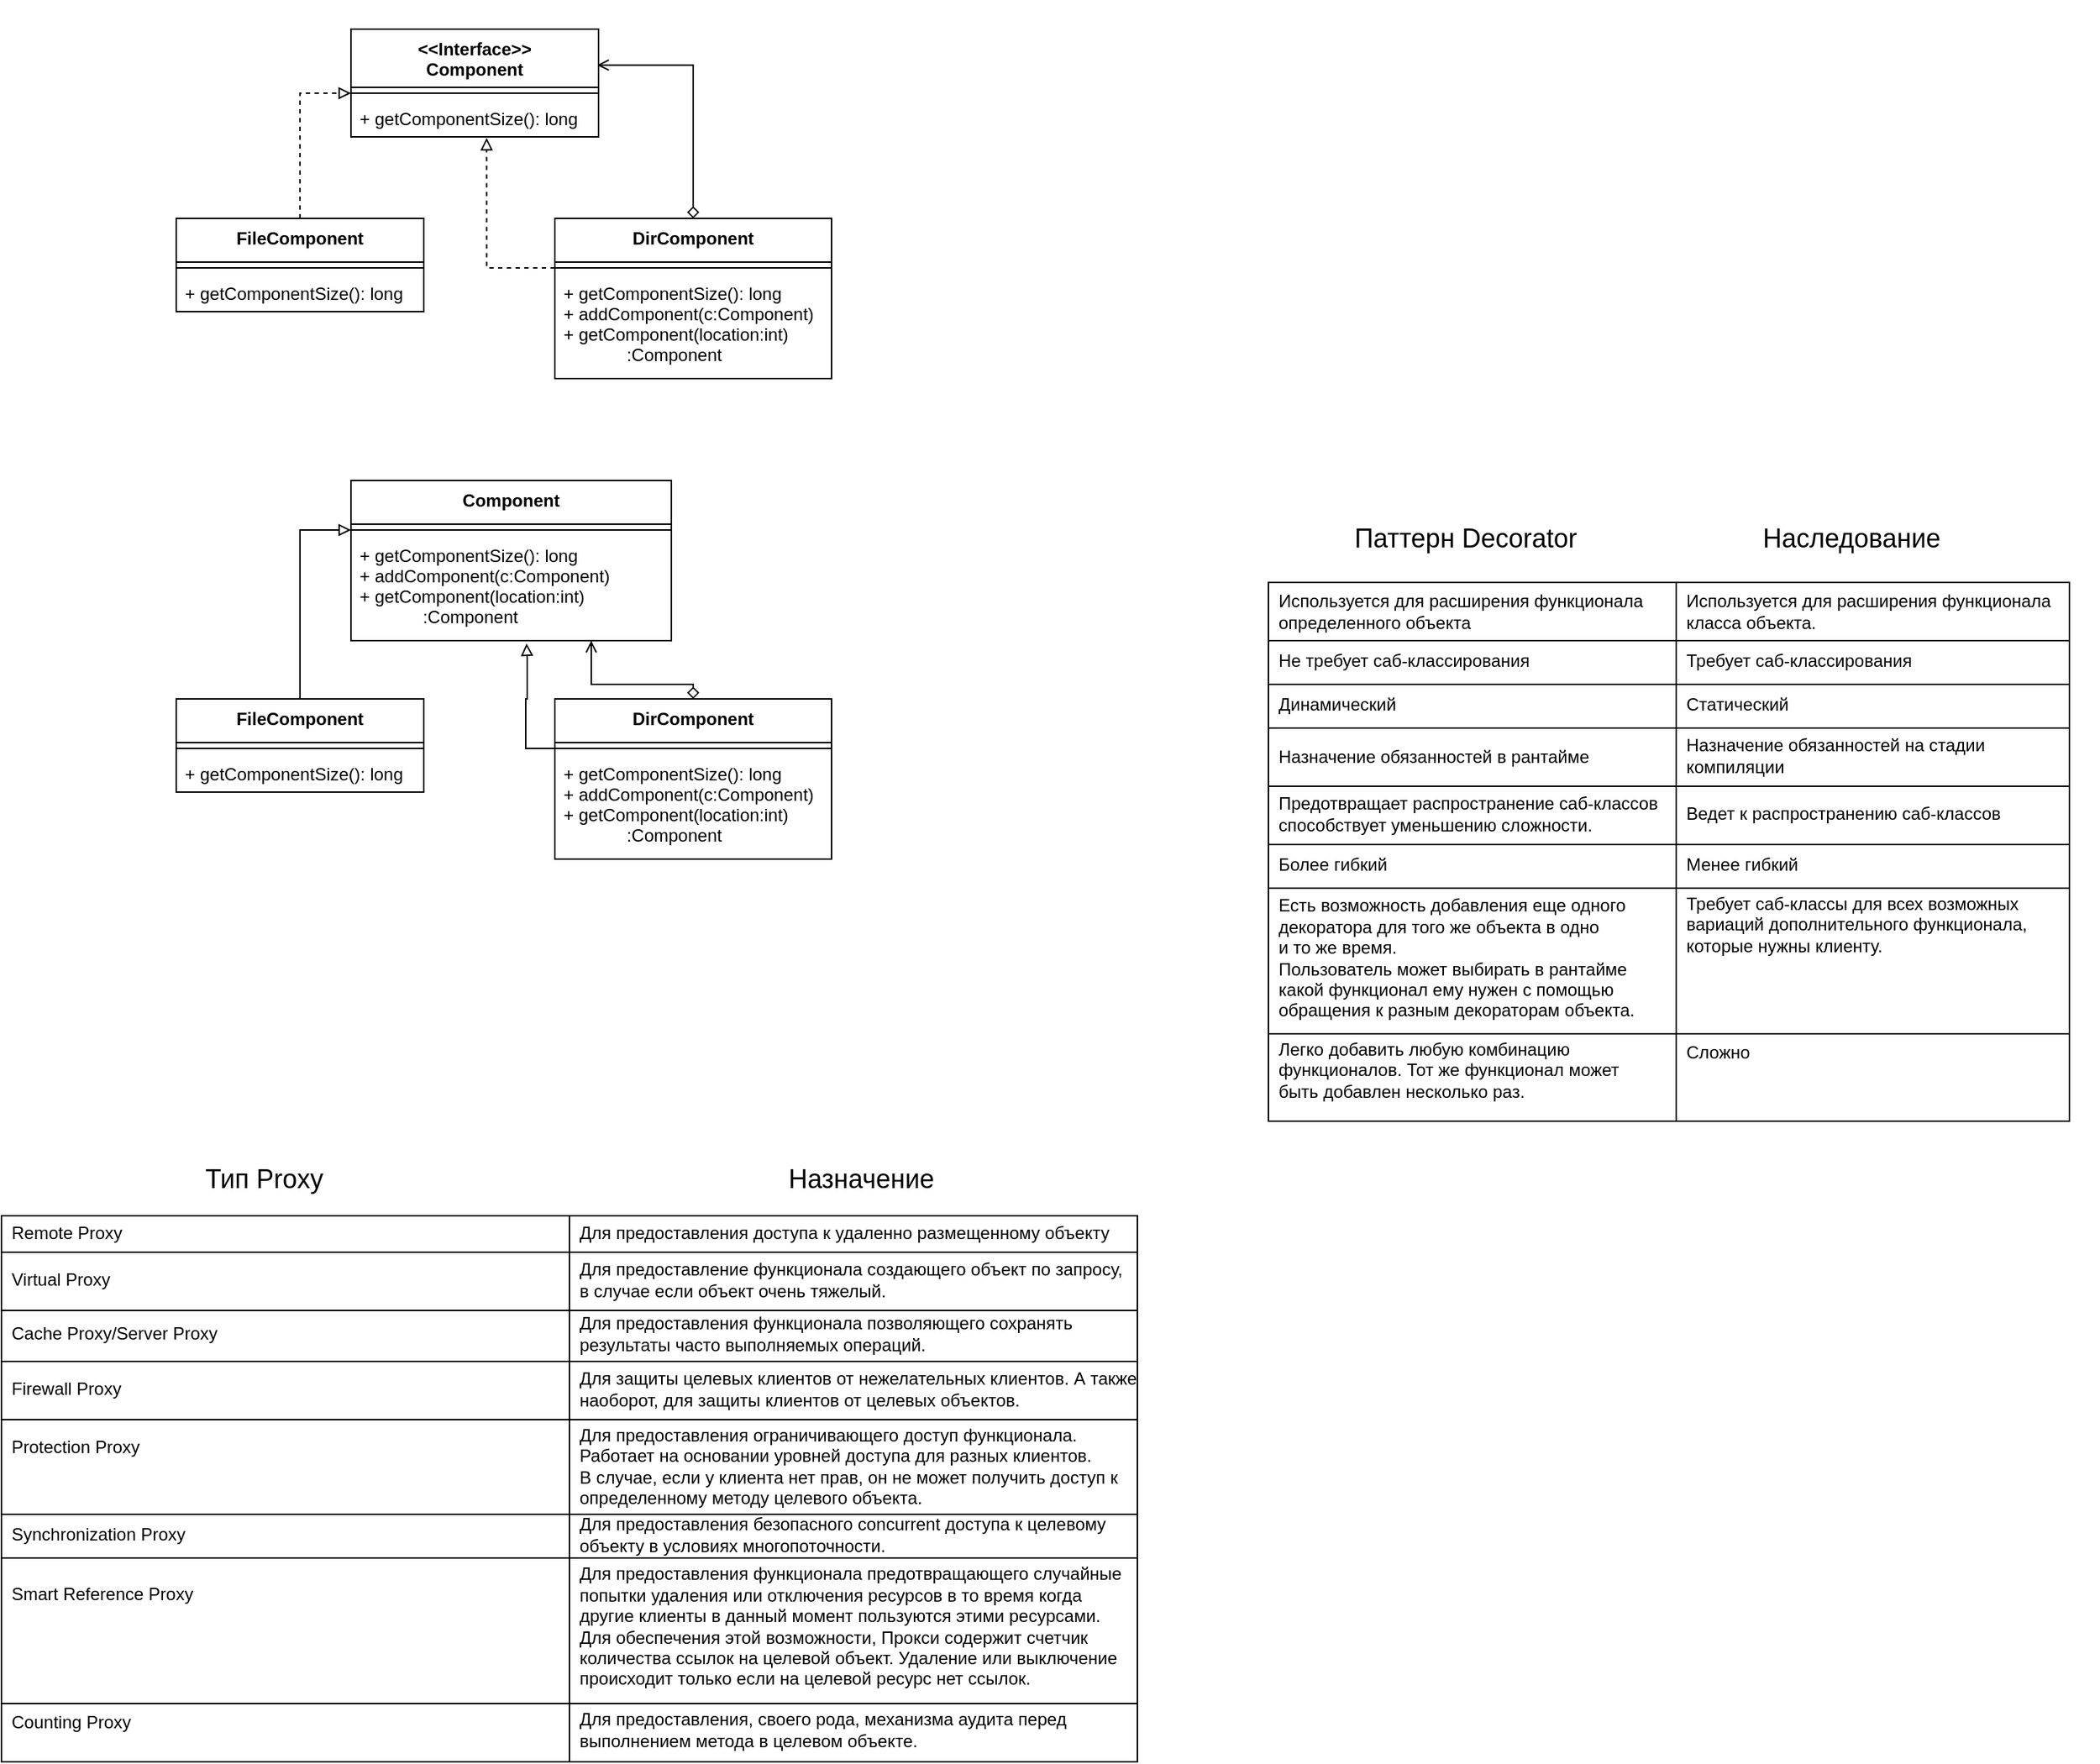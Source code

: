 <mxfile version="13.11.0" type="github">
  <diagram id="6sXWkbplTSW0TdqBarLm" name="Page-1">
    <mxGraphModel dx="856" dy="475" grid="1" gridSize="10" guides="1" tooltips="1" connect="1" arrows="1" fold="1" page="1" pageScale="1" pageWidth="827" pageHeight="1169" math="0" shadow="0">
      <root>
        <mxCell id="0" />
        <mxCell id="1" parent="0" />
        <mxCell id="aFYoz8bnzRgBIIWQJFUe-56" value="" style="group" vertex="1" connectable="0" parent="1">
          <mxGeometry x="50" y="930" width="780" height="40" as="geometry" />
        </mxCell>
        <mxCell id="aFYoz8bnzRgBIIWQJFUe-22" value="" style="rounded=0;whiteSpace=wrap;html=1;fillColor=none;" vertex="1" parent="aFYoz8bnzRgBIIWQJFUe-56">
          <mxGeometry x="390" width="390" height="40" as="geometry" />
        </mxCell>
        <mxCell id="aFYoz8bnzRgBIIWQJFUe-48" value="" style="rounded=0;whiteSpace=wrap;html=1;fillColor=none;" vertex="1" parent="aFYoz8bnzRgBIIWQJFUe-56">
          <mxGeometry width="390" height="40" as="geometry" />
        </mxCell>
        <mxCell id="aFYoz8bnzRgBIIWQJFUe-55" value="" style="group" vertex="1" connectable="0" parent="1">
          <mxGeometry x="50" y="970" width="780" height="35" as="geometry" />
        </mxCell>
        <mxCell id="aFYoz8bnzRgBIIWQJFUe-21" value="" style="rounded=0;whiteSpace=wrap;html=1;fillColor=none;" vertex="1" parent="aFYoz8bnzRgBIIWQJFUe-55">
          <mxGeometry x="390" width="390" height="35" as="geometry" />
        </mxCell>
        <mxCell id="aFYoz8bnzRgBIIWQJFUe-47" value="" style="rounded=0;whiteSpace=wrap;html=1;fillColor=none;" vertex="1" parent="aFYoz8bnzRgBIIWQJFUe-55">
          <mxGeometry width="390" height="35" as="geometry" />
        </mxCell>
        <mxCell id="aFYoz8bnzRgBIIWQJFUe-34" value="" style="rounded=0;whiteSpace=wrap;html=1;fillColor=none;" vertex="1" parent="1">
          <mxGeometry x="440" y="1240" width="390" height="40" as="geometry" />
        </mxCell>
        <mxCell id="aFYoz8bnzRgBIIWQJFUe-28" value="" style="rounded=0;whiteSpace=wrap;html=1;fillColor=none;" vertex="1" parent="1">
          <mxGeometry x="440" y="1045" width="390" height="65" as="geometry" />
        </mxCell>
        <mxCell id="aFYoz8bnzRgBIIWQJFUe-27" value="" style="rounded=0;whiteSpace=wrap;html=1;fillColor=none;" vertex="1" parent="1">
          <mxGeometry x="440" y="1110" width="390" height="30" as="geometry" />
        </mxCell>
        <mxCell id="aFYoz8bnzRgBIIWQJFUe-32" value="" style="rounded=0;whiteSpace=wrap;html=1;fillColor=none;" vertex="1" parent="1">
          <mxGeometry x="440" y="1140" width="390" height="100" as="geometry" />
        </mxCell>
        <mxCell id="aFYoz8bnzRgBIIWQJFUe-49" value="" style="rounded=0;whiteSpace=wrap;html=1;fillColor=none;" vertex="1" parent="1">
          <mxGeometry x="50" y="1110" width="390" height="30" as="geometry" />
        </mxCell>
        <mxCell id="aFYoz8bnzRgBIIWQJFUe-51" value="" style="rounded=0;whiteSpace=wrap;html=1;fillColor=none;" vertex="1" parent="1">
          <mxGeometry x="50" y="1140" width="390" height="100" as="geometry" />
        </mxCell>
        <mxCell id="aFYoz8bnzRgBIIWQJFUe-20" value="" style="rounded=0;whiteSpace=wrap;html=1;fillColor=none;" vertex="1" parent="1">
          <mxGeometry x="440" y="1005" width="390" height="40" as="geometry" />
        </mxCell>
        <mxCell id="aFYoz8bnzRgBIIWQJFUe-46" value="" style="rounded=0;whiteSpace=wrap;html=1;fillColor=none;" vertex="1" parent="1">
          <mxGeometry x="50" y="1005" width="390" height="40" as="geometry" />
        </mxCell>
        <mxCell id="aFYoz8bnzRgBIIWQJFUe-2" value="" style="rounded=0;whiteSpace=wrap;html=1;fillColor=none;" vertex="1" parent="1">
          <mxGeometry x="440" y="905" width="390" height="25" as="geometry" />
        </mxCell>
        <mxCell id="aFYoz8bnzRgBIIWQJFUe-45" value="" style="rounded=0;whiteSpace=wrap;html=1;fillColor=none;" vertex="1" parent="1">
          <mxGeometry x="50" y="905" width="390" height="25" as="geometry" />
        </mxCell>
        <mxCell id="5iN4Q8ihnHbR1NjWREBR-65" value="" style="rounded=0;whiteSpace=wrap;html=1;strokeColor=none;" parent="1" vertex="1">
          <mxGeometry x="890" y="415" width="600" height="455" as="geometry" />
        </mxCell>
        <mxCell id="5iN4Q8ihnHbR1NjWREBR-55" value="" style="rounded=0;whiteSpace=wrap;html=1;fillColor=none;" parent="1" vertex="1">
          <mxGeometry x="1200" y="470" width="270" height="40" as="geometry" />
        </mxCell>
        <mxCell id="5iN4Q8ihnHbR1NjWREBR-43" value="" style="rounded=0;whiteSpace=wrap;html=1;fillColor=none;" parent="1" vertex="1">
          <mxGeometry x="920" y="570" width="280" height="40" as="geometry" />
        </mxCell>
        <mxCell id="5iN4Q8ihnHbR1NjWREBR-37" value="" style="rounded=0;whiteSpace=wrap;html=1;fillColor=none;" parent="1" vertex="1">
          <mxGeometry x="920" y="540" width="280" height="30" as="geometry" />
        </mxCell>
        <mxCell id="5iN4Q8ihnHbR1NjWREBR-36" value="" style="rounded=0;whiteSpace=wrap;html=1;fillColor=none;" parent="1" vertex="1">
          <mxGeometry x="920" y="510" width="280" height="30" as="geometry" />
        </mxCell>
        <mxCell id="5iN4Q8ihnHbR1NjWREBR-16" value="" style="rounded=0;whiteSpace=wrap;html=1;strokeColor=none;" parent="1" vertex="1">
          <mxGeometry x="140" y="70" width="500" height="282" as="geometry" />
        </mxCell>
        <mxCell id="5iN4Q8ihnHbR1NjWREBR-15" style="edgeStyle=orthogonalEdgeStyle;rounded=0;orthogonalLoop=1;jettySize=auto;html=1;dashed=1;startArrow=none;startFill=0;endArrow=block;endFill=0;" parent="1" source="5iN4Q8ihnHbR1NjWREBR-10" target="5iN4Q8ihnHbR1NjWREBR-5" edge="1">
          <mxGeometry relative="1" as="geometry" />
        </mxCell>
        <mxCell id="5iN4Q8ihnHbR1NjWREBR-13" style="edgeStyle=orthogonalEdgeStyle;rounded=0;orthogonalLoop=1;jettySize=auto;html=1;entryX=0.994;entryY=0.334;entryDx=0;entryDy=0;entryPerimeter=0;startArrow=diamond;startFill=0;endArrow=open;endFill=0;" parent="1" source="5iN4Q8ihnHbR1NjWREBR-7" target="5iN4Q8ihnHbR1NjWREBR-3" edge="1">
          <mxGeometry relative="1" as="geometry" />
        </mxCell>
        <mxCell id="5iN4Q8ihnHbR1NjWREBR-14" style="edgeStyle=orthogonalEdgeStyle;rounded=0;orthogonalLoop=1;jettySize=auto;html=1;entryX=0.548;entryY=1.027;entryDx=0;entryDy=0;entryPerimeter=0;startArrow=none;startFill=0;endArrow=block;endFill=0;dashed=1;" parent="1" source="5iN4Q8ihnHbR1NjWREBR-8" target="5iN4Q8ihnHbR1NjWREBR-6" edge="1">
          <mxGeometry relative="1" as="geometry" />
        </mxCell>
        <mxCell id="5iN4Q8ihnHbR1NjWREBR-3" value="&lt;&lt;Interface&gt;&gt;&#xa;Component&#xa;" style="swimlane;fontStyle=1;align=center;verticalAlign=top;childLayout=stackLayout;horizontal=1;startSize=40;horizontalStack=0;resizeParent=1;resizeParentMax=0;resizeLast=0;collapsible=1;marginBottom=0;" parent="1" vertex="1">
          <mxGeometry x="290" y="90" width="170" height="74" as="geometry" />
        </mxCell>
        <mxCell id="5iN4Q8ihnHbR1NjWREBR-5" value="" style="line;strokeWidth=1;fillColor=none;align=left;verticalAlign=middle;spacingTop=-1;spacingLeft=3;spacingRight=3;rotatable=0;labelPosition=right;points=[];portConstraint=eastwest;" parent="5iN4Q8ihnHbR1NjWREBR-3" vertex="1">
          <mxGeometry y="40" width="170" height="8" as="geometry" />
        </mxCell>
        <mxCell id="5iN4Q8ihnHbR1NjWREBR-6" value="+ getComponentSize(): long" style="text;strokeColor=none;fillColor=none;align=left;verticalAlign=top;spacingLeft=4;spacingRight=4;overflow=hidden;rotatable=0;points=[[0,0.5],[1,0.5]];portConstraint=eastwest;" parent="5iN4Q8ihnHbR1NjWREBR-3" vertex="1">
          <mxGeometry y="48" width="170" height="26" as="geometry" />
        </mxCell>
        <mxCell id="5iN4Q8ihnHbR1NjWREBR-10" value="FileComponent" style="swimlane;fontStyle=1;align=center;verticalAlign=top;childLayout=stackLayout;horizontal=1;startSize=30;horizontalStack=0;resizeParent=1;resizeParentMax=0;resizeLast=0;collapsible=1;marginBottom=0;" parent="1" vertex="1">
          <mxGeometry x="170" y="220" width="170" height="64" as="geometry" />
        </mxCell>
        <mxCell id="5iN4Q8ihnHbR1NjWREBR-11" value="" style="line;strokeWidth=1;fillColor=none;align=left;verticalAlign=middle;spacingTop=-1;spacingLeft=3;spacingRight=3;rotatable=0;labelPosition=right;points=[];portConstraint=eastwest;" parent="5iN4Q8ihnHbR1NjWREBR-10" vertex="1">
          <mxGeometry y="30" width="170" height="8" as="geometry" />
        </mxCell>
        <mxCell id="5iN4Q8ihnHbR1NjWREBR-12" value="+ getComponentSize(): long" style="text;strokeColor=none;fillColor=none;align=left;verticalAlign=top;spacingLeft=4;spacingRight=4;overflow=hidden;rotatable=0;points=[[0,0.5],[1,0.5]];portConstraint=eastwest;" parent="5iN4Q8ihnHbR1NjWREBR-10" vertex="1">
          <mxGeometry y="38" width="170" height="26" as="geometry" />
        </mxCell>
        <mxCell id="5iN4Q8ihnHbR1NjWREBR-7" value="DirComponent" style="swimlane;fontStyle=1;align=center;verticalAlign=top;childLayout=stackLayout;horizontal=1;startSize=30;horizontalStack=0;resizeParent=1;resizeParentMax=0;resizeLast=0;collapsible=1;marginBottom=0;" parent="1" vertex="1">
          <mxGeometry x="430" y="220" width="190" height="110" as="geometry" />
        </mxCell>
        <mxCell id="5iN4Q8ihnHbR1NjWREBR-8" value="" style="line;strokeWidth=1;fillColor=none;align=left;verticalAlign=middle;spacingTop=-1;spacingLeft=3;spacingRight=3;rotatable=0;labelPosition=right;points=[];portConstraint=eastwest;" parent="5iN4Q8ihnHbR1NjWREBR-7" vertex="1">
          <mxGeometry y="30" width="190" height="8" as="geometry" />
        </mxCell>
        <mxCell id="5iN4Q8ihnHbR1NjWREBR-9" value="+ getComponentSize(): long&#xa;+ addComponent(c:Component)&#xa;+ getComponent(location:int)&#xa;             :Component&#xa;&#xa;&#xa;" style="text;strokeColor=none;fillColor=none;align=left;verticalAlign=top;spacingLeft=4;spacingRight=4;overflow=hidden;rotatable=0;points=[[0,0.5],[1,0.5]];portConstraint=eastwest;" parent="5iN4Q8ihnHbR1NjWREBR-7" vertex="1">
          <mxGeometry y="38" width="190" height="72" as="geometry" />
        </mxCell>
        <mxCell id="5iN4Q8ihnHbR1NjWREBR-17" value="" style="rounded=0;whiteSpace=wrap;html=1;strokeColor=none;" parent="1" vertex="1">
          <mxGeometry x="140" y="380" width="500" height="282" as="geometry" />
        </mxCell>
        <mxCell id="5iN4Q8ihnHbR1NjWREBR-21" style="edgeStyle=orthogonalEdgeStyle;rounded=0;orthogonalLoop=1;jettySize=auto;html=1;startArrow=none;startFill=0;endArrow=block;endFill=0;" parent="1" source="5iN4Q8ihnHbR1NjWREBR-22" target="5iN4Q8ihnHbR1NjWREBR-19" edge="1">
          <mxGeometry relative="1" as="geometry" />
        </mxCell>
        <mxCell id="5iN4Q8ihnHbR1NjWREBR-25" style="edgeStyle=orthogonalEdgeStyle;rounded=0;orthogonalLoop=1;jettySize=auto;html=1;entryX=0.75;entryY=1;entryDx=0;entryDy=0;startArrow=diamond;startFill=0;endArrow=open;endFill=0;" parent="1" source="5iN4Q8ihnHbR1NjWREBR-26" target="5iN4Q8ihnHbR1NjWREBR-18" edge="1">
          <mxGeometry relative="1" as="geometry">
            <Array as="points">
              <mxPoint x="525" y="540" />
              <mxPoint x="455" y="540" />
            </Array>
          </mxGeometry>
        </mxCell>
        <mxCell id="5iN4Q8ihnHbR1NjWREBR-29" style="edgeStyle=orthogonalEdgeStyle;rounded=0;orthogonalLoop=1;jettySize=auto;html=1;entryX=0.548;entryY=1.027;entryDx=0;entryDy=0;entryPerimeter=0;startArrow=none;startFill=0;endArrow=block;endFill=0;" parent="1" source="5iN4Q8ihnHbR1NjWREBR-27" target="5iN4Q8ihnHbR1NjWREBR-20" edge="1">
          <mxGeometry relative="1" as="geometry">
            <Array as="points">
              <mxPoint x="410" y="584" />
              <mxPoint x="410" y="550" />
              <mxPoint x="411" y="550" />
              <mxPoint x="411" y="522" />
            </Array>
          </mxGeometry>
        </mxCell>
        <mxCell id="5iN4Q8ihnHbR1NjWREBR-18" value="Component&#xa;" style="swimlane;fontStyle=1;align=center;verticalAlign=top;childLayout=stackLayout;horizontal=1;startSize=30;horizontalStack=0;resizeParent=1;resizeParentMax=0;resizeLast=0;collapsible=1;marginBottom=0;" parent="1" vertex="1">
          <mxGeometry x="290" y="400" width="220" height="110" as="geometry" />
        </mxCell>
        <mxCell id="5iN4Q8ihnHbR1NjWREBR-19" value="" style="line;strokeWidth=1;fillColor=none;align=left;verticalAlign=middle;spacingTop=-1;spacingLeft=3;spacingRight=3;rotatable=0;labelPosition=right;points=[];portConstraint=eastwest;" parent="5iN4Q8ihnHbR1NjWREBR-18" vertex="1">
          <mxGeometry y="30" width="220" height="8" as="geometry" />
        </mxCell>
        <mxCell id="5iN4Q8ihnHbR1NjWREBR-20" value="+ getComponentSize(): long&#xa;+ addComponent(c:Component)&#xa;+ getComponent(location:int)&#xa;             :Component&#xa;&#xa;&#xa;&#xa;&#xa;" style="text;strokeColor=none;fillColor=none;align=left;verticalAlign=top;spacingLeft=4;spacingRight=4;overflow=hidden;rotatable=0;points=[[0,0.5],[1,0.5]];portConstraint=eastwest;" parent="5iN4Q8ihnHbR1NjWREBR-18" vertex="1">
          <mxGeometry y="38" width="220" height="72" as="geometry" />
        </mxCell>
        <mxCell id="5iN4Q8ihnHbR1NjWREBR-22" value="FileComponent" style="swimlane;fontStyle=1;align=center;verticalAlign=top;childLayout=stackLayout;horizontal=1;startSize=30;horizontalStack=0;resizeParent=1;resizeParentMax=0;resizeLast=0;collapsible=1;marginBottom=0;" parent="1" vertex="1">
          <mxGeometry x="170" y="550" width="170" height="64" as="geometry" />
        </mxCell>
        <mxCell id="5iN4Q8ihnHbR1NjWREBR-23" value="" style="line;strokeWidth=1;fillColor=none;align=left;verticalAlign=middle;spacingTop=-1;spacingLeft=3;spacingRight=3;rotatable=0;labelPosition=right;points=[];portConstraint=eastwest;" parent="5iN4Q8ihnHbR1NjWREBR-22" vertex="1">
          <mxGeometry y="30" width="170" height="8" as="geometry" />
        </mxCell>
        <mxCell id="5iN4Q8ihnHbR1NjWREBR-24" value="+ getComponentSize(): long" style="text;strokeColor=none;fillColor=none;align=left;verticalAlign=top;spacingLeft=4;spacingRight=4;overflow=hidden;rotatable=0;points=[[0,0.5],[1,0.5]];portConstraint=eastwest;" parent="5iN4Q8ihnHbR1NjWREBR-22" vertex="1">
          <mxGeometry y="38" width="170" height="26" as="geometry" />
        </mxCell>
        <mxCell id="5iN4Q8ihnHbR1NjWREBR-26" value="DirComponent" style="swimlane;fontStyle=1;align=center;verticalAlign=top;childLayout=stackLayout;horizontal=1;startSize=30;horizontalStack=0;resizeParent=1;resizeParentMax=0;resizeLast=0;collapsible=1;marginBottom=0;" parent="1" vertex="1">
          <mxGeometry x="430" y="550" width="190" height="110" as="geometry" />
        </mxCell>
        <mxCell id="5iN4Q8ihnHbR1NjWREBR-27" value="" style="line;strokeWidth=1;fillColor=none;align=left;verticalAlign=middle;spacingTop=-1;spacingLeft=3;spacingRight=3;rotatable=0;labelPosition=right;points=[];portConstraint=eastwest;" parent="5iN4Q8ihnHbR1NjWREBR-26" vertex="1">
          <mxGeometry y="30" width="190" height="8" as="geometry" />
        </mxCell>
        <mxCell id="5iN4Q8ihnHbR1NjWREBR-28" value="+ getComponentSize(): long&#xa;+ addComponent(c:Component)&#xa;+ getComponent(location:int)&#xa;             :Component&#xa;&#xa;&#xa;" style="text;strokeColor=none;fillColor=none;align=left;verticalAlign=top;spacingLeft=4;spacingRight=4;overflow=hidden;rotatable=0;points=[[0,0.5],[1,0.5]];portConstraint=eastwest;" parent="5iN4Q8ihnHbR1NjWREBR-26" vertex="1">
          <mxGeometry y="38" width="190" height="72" as="geometry" />
        </mxCell>
        <mxCell id="5iN4Q8ihnHbR1NjWREBR-31" value="&lt;font style=&quot;font-size: 18px&quot;&gt;Паттерн Decorator&lt;/font&gt;" style="text;html=1;align=center;verticalAlign=middle;resizable=0;points=[];autosize=1;" parent="1" vertex="1">
          <mxGeometry x="970" y="430" width="170" height="20" as="geometry" />
        </mxCell>
        <mxCell id="5iN4Q8ihnHbR1NjWREBR-32" value="&lt;div align=&quot;left&quot;&gt;Используется для расширения функционала &lt;br&gt;&lt;/div&gt;&lt;div align=&quot;left&quot;&gt;определенного объекта&lt;br&gt;&lt;/div&gt;" style="text;html=1;align=left;verticalAlign=middle;resizable=0;points=[];autosize=1;" parent="1" vertex="1">
          <mxGeometry x="925" y="475" width="260" height="30" as="geometry" />
        </mxCell>
        <mxCell id="5iN4Q8ihnHbR1NjWREBR-33" value="Не требует саб-классирования" style="text;html=1;align=left;verticalAlign=middle;resizable=0;points=[];autosize=1;" parent="1" vertex="1">
          <mxGeometry x="925" y="514" width="190" height="20" as="geometry" />
        </mxCell>
        <mxCell id="5iN4Q8ihnHbR1NjWREBR-34" value="Динамический" style="text;html=1;align=left;verticalAlign=middle;resizable=0;points=[];autosize=1;" parent="1" vertex="1">
          <mxGeometry x="925" y="544" width="90" height="20" as="geometry" />
        </mxCell>
        <mxCell id="5iN4Q8ihnHbR1NjWREBR-35" value="" style="rounded=0;whiteSpace=wrap;html=1;fillColor=none;" parent="1" vertex="1">
          <mxGeometry x="920" y="470" width="280" height="40" as="geometry" />
        </mxCell>
        <mxCell id="5iN4Q8ihnHbR1NjWREBR-38" value="" style="rounded=0;whiteSpace=wrap;html=1;fillColor=none;" parent="1" vertex="1">
          <mxGeometry x="920" y="650" width="280" height="30" as="geometry" />
        </mxCell>
        <mxCell id="5iN4Q8ihnHbR1NjWREBR-39" value="" style="rounded=0;whiteSpace=wrap;html=1;fillColor=none;" parent="1" vertex="1">
          <mxGeometry x="920" y="610" width="280" height="40" as="geometry" />
        </mxCell>
        <mxCell id="5iN4Q8ihnHbR1NjWREBR-40" value="Назначение обязанностей в рантайме" style="text;html=1;align=left;verticalAlign=middle;resizable=0;points=[];autosize=1;" parent="1" vertex="1">
          <mxGeometry x="925" y="580" width="220" height="20" as="geometry" />
        </mxCell>
        <mxCell id="5iN4Q8ihnHbR1NjWREBR-41" value="&lt;div&gt;Предотвращает распространение саб-классов&lt;/div&gt;&lt;div&gt;способствует уменьшению сложности. &lt;br&gt;&lt;/div&gt;" style="text;html=1;align=left;verticalAlign=middle;resizable=0;points=[];autosize=1;" parent="1" vertex="1">
          <mxGeometry x="925" y="614" width="270" height="30" as="geometry" />
        </mxCell>
        <mxCell id="5iN4Q8ihnHbR1NjWREBR-42" value="Более гибкий" style="text;html=1;align=left;verticalAlign=middle;resizable=0;points=[];autosize=1;" parent="1" vertex="1">
          <mxGeometry x="925" y="654" width="90" height="20" as="geometry" />
        </mxCell>
        <mxCell id="5iN4Q8ihnHbR1NjWREBR-44" value="" style="rounded=0;whiteSpace=wrap;html=1;fillColor=none;" parent="1" vertex="1">
          <mxGeometry x="920" y="680" width="280" height="100" as="geometry" />
        </mxCell>
        <mxCell id="5iN4Q8ihnHbR1NjWREBR-45" value="&lt;div&gt;Есть возможность добавления еще одного &lt;br&gt;&lt;/div&gt;&lt;div&gt;декоратора для того же объекта в одно&lt;/div&gt;&lt;div&gt;и то же время. &lt;br&gt;&lt;/div&gt;&lt;div&gt;Пользователь может выбирать в рантайме&lt;/div&gt;&lt;div&gt;какой функционал ему нужен с помощью&lt;/div&gt;&lt;div&gt;обращения к разным декораторам объекта. &lt;br&gt;&lt;/div&gt;" style="text;html=1;align=left;verticalAlign=middle;resizable=0;points=[];autosize=1;" parent="1" vertex="1">
          <mxGeometry x="925" y="683" width="260" height="90" as="geometry" />
        </mxCell>
        <mxCell id="5iN4Q8ihnHbR1NjWREBR-46" value="" style="rounded=0;whiteSpace=wrap;html=1;fillColor=none;" parent="1" vertex="1">
          <mxGeometry x="920" y="780" width="280" height="60" as="geometry" />
        </mxCell>
        <mxCell id="5iN4Q8ihnHbR1NjWREBR-47" value="&lt;div&gt;Легко добавить любую комбинацию &lt;br&gt;&lt;/div&gt;&lt;div&gt;функционалов. Тот же функционал может&lt;/div&gt;&lt;div&gt;быть добавлен несколько раз. &lt;br&gt;&lt;/div&gt;" style="text;html=1;align=left;verticalAlign=middle;resizable=0;points=[];autosize=1;" parent="1" vertex="1">
          <mxGeometry x="925" y="780" width="240" height="50" as="geometry" />
        </mxCell>
        <mxCell id="5iN4Q8ihnHbR1NjWREBR-48" value="" style="rounded=0;whiteSpace=wrap;html=1;fillColor=none;" parent="1" vertex="1">
          <mxGeometry x="1200" y="570" width="270" height="40" as="geometry" />
        </mxCell>
        <mxCell id="5iN4Q8ihnHbR1NjWREBR-49" value="" style="rounded=0;whiteSpace=wrap;html=1;fillColor=none;" parent="1" vertex="1">
          <mxGeometry x="1200" y="540" width="270" height="30" as="geometry" />
        </mxCell>
        <mxCell id="5iN4Q8ihnHbR1NjWREBR-50" value="" style="rounded=0;whiteSpace=wrap;html=1;fillColor=none;" parent="1" vertex="1">
          <mxGeometry x="1200" y="510" width="270" height="30" as="geometry" />
        </mxCell>
        <mxCell id="5iN4Q8ihnHbR1NjWREBR-51" value="&lt;font style=&quot;font-size: 18px&quot;&gt;Наследование&lt;/font&gt;" style="text;html=1;align=center;verticalAlign=middle;resizable=0;points=[];autosize=1;" parent="1" vertex="1">
          <mxGeometry x="1250" y="430" width="140" height="20" as="geometry" />
        </mxCell>
        <mxCell id="5iN4Q8ihnHbR1NjWREBR-52" value="&lt;div&gt;Используется для расширения функционала &lt;br&gt;&lt;/div&gt;&lt;div&gt;класса объекта. &lt;br&gt;&lt;/div&gt;" style="text;html=1;align=left;verticalAlign=middle;resizable=0;points=[];autosize=1;" parent="1" vertex="1">
          <mxGeometry x="1205" y="475" width="260" height="30" as="geometry" />
        </mxCell>
        <mxCell id="5iN4Q8ihnHbR1NjWREBR-53" value="Требует саб-классирования" style="text;html=1;align=left;verticalAlign=middle;resizable=0;points=[];autosize=1;" parent="1" vertex="1">
          <mxGeometry x="1205" y="514" width="170" height="20" as="geometry" />
        </mxCell>
        <mxCell id="5iN4Q8ihnHbR1NjWREBR-54" value="Статический" style="text;html=1;align=left;verticalAlign=middle;resizable=0;points=[];autosize=1;" parent="1" vertex="1">
          <mxGeometry x="1205" y="544" width="90" height="20" as="geometry" />
        </mxCell>
        <mxCell id="5iN4Q8ihnHbR1NjWREBR-56" value="" style="rounded=0;whiteSpace=wrap;html=1;fillColor=none;" parent="1" vertex="1">
          <mxGeometry x="1200" y="650" width="270" height="30" as="geometry" />
        </mxCell>
        <mxCell id="5iN4Q8ihnHbR1NjWREBR-57" value="" style="rounded=0;whiteSpace=wrap;html=1;fillColor=none;" parent="1" vertex="1">
          <mxGeometry x="1200" y="610" width="270" height="40" as="geometry" />
        </mxCell>
        <mxCell id="5iN4Q8ihnHbR1NjWREBR-58" value="&lt;div&gt;Назначение обязанностей на стадии &lt;br&gt;&lt;/div&gt;&lt;div&gt;компиляции&lt;/div&gt;" style="text;html=1;align=left;verticalAlign=middle;resizable=0;points=[];autosize=1;" parent="1" vertex="1">
          <mxGeometry x="1205" y="574" width="220" height="30" as="geometry" />
        </mxCell>
        <mxCell id="5iN4Q8ihnHbR1NjWREBR-59" value="Ведет к распространению саб-классов" style="text;html=1;align=left;verticalAlign=middle;resizable=0;points=[];autosize=1;" parent="1" vertex="1">
          <mxGeometry x="1205" y="619" width="230" height="20" as="geometry" />
        </mxCell>
        <mxCell id="5iN4Q8ihnHbR1NjWREBR-60" value="Менее гибкий" style="text;html=1;align=left;verticalAlign=middle;resizable=0;points=[];autosize=1;" parent="1" vertex="1">
          <mxGeometry x="1205" y="654" width="90" height="20" as="geometry" />
        </mxCell>
        <mxCell id="5iN4Q8ihnHbR1NjWREBR-61" value="" style="rounded=0;whiteSpace=wrap;html=1;fillColor=none;" parent="1" vertex="1">
          <mxGeometry x="1200" y="680" width="270" height="100" as="geometry" />
        </mxCell>
        <mxCell id="5iN4Q8ihnHbR1NjWREBR-62" value="&lt;div&gt;Требует саб-классы для всех возможных &lt;br&gt;&lt;/div&gt;&lt;div&gt;вариаций дополнительного функционала, &lt;br&gt;&lt;/div&gt;&lt;div&gt;которые нужны клиенту.&amp;nbsp; &lt;br&gt;&lt;/div&gt;" style="text;html=1;align=left;verticalAlign=middle;resizable=0;points=[];autosize=1;" parent="1" vertex="1">
          <mxGeometry x="1205" y="680" width="240" height="50" as="geometry" />
        </mxCell>
        <mxCell id="5iN4Q8ihnHbR1NjWREBR-63" value="" style="rounded=0;whiteSpace=wrap;html=1;fillColor=none;" parent="1" vertex="1">
          <mxGeometry x="1200" y="780" width="270" height="60" as="geometry" />
        </mxCell>
        <mxCell id="5iN4Q8ihnHbR1NjWREBR-64" value="Сложно" style="text;html=1;align=left;verticalAlign=middle;resizable=0;points=[];autosize=1;" parent="1" vertex="1">
          <mxGeometry x="1205" y="783" width="60" height="20" as="geometry" />
        </mxCell>
        <mxCell id="aFYoz8bnzRgBIIWQJFUe-6" value="&lt;font style=&quot;font-size: 18px&quot;&gt;Тип Proxy&lt;/font&gt;" style="text;html=1;align=center;verticalAlign=middle;resizable=0;points=[];autosize=1;" vertex="1" parent="1">
          <mxGeometry x="180" y="870" width="100" height="20" as="geometry" />
        </mxCell>
        <mxCell id="aFYoz8bnzRgBIIWQJFUe-23" value="&lt;font style=&quot;font-size: 18px&quot;&gt;Назначение&lt;/font&gt;" style="text;html=1;align=center;verticalAlign=middle;resizable=0;points=[];autosize=1;" vertex="1" parent="1">
          <mxGeometry x="580" y="870" width="120" height="20" as="geometry" />
        </mxCell>
        <mxCell id="aFYoz8bnzRgBIIWQJFUe-24" value="Для предоставления доступа к удаленно размещенному объекту" style="text;html=1;align=left;verticalAlign=middle;resizable=0;points=[];autosize=1;" vertex="1" parent="1">
          <mxGeometry x="445" y="907" width="370" height="20" as="geometry" />
        </mxCell>
        <mxCell id="aFYoz8bnzRgBIIWQJFUe-25" value="&lt;div&gt;Для предоставление функционала создающего объект по запросу, &lt;br&gt;&lt;/div&gt;&lt;div&gt;в случае если объект очень тяжелый. &lt;br&gt;&lt;/div&gt;" style="text;html=1;align=left;verticalAlign=middle;resizable=0;points=[];autosize=1;" vertex="1" parent="1">
          <mxGeometry x="445" y="934" width="380" height="30" as="geometry" />
        </mxCell>
        <mxCell id="aFYoz8bnzRgBIIWQJFUe-26" value="&lt;div&gt;Для предоставления функционала позволяющего сохранять &lt;br&gt;&lt;/div&gt;&lt;div&gt;результаты часто выполняемых операций. &lt;br&gt;&lt;/div&gt;" style="text;html=1;align=left;verticalAlign=middle;resizable=0;points=[];autosize=1;" vertex="1" parent="1">
          <mxGeometry x="445" y="971" width="350" height="30" as="geometry" />
        </mxCell>
        <mxCell id="aFYoz8bnzRgBIIWQJFUe-29" value="&lt;div&gt;Для защиты целевых клиентов от нежелательных клиентов. А также&lt;/div&gt;&lt;div&gt;наоборот, для защиты клиентов от целевых объектов.&lt;br&gt; &lt;/div&gt;" style="text;html=1;align=left;verticalAlign=middle;resizable=0;points=[];autosize=1;" vertex="1" parent="1">
          <mxGeometry x="445" y="1009" width="390" height="30" as="geometry" />
        </mxCell>
        <mxCell id="aFYoz8bnzRgBIIWQJFUe-30" value="&lt;div&gt;Для предоставления ограничивающего доступ функционала. &lt;br&gt;&lt;/div&gt;&lt;div&gt;Работает на основании уровней доступа для разных клиентов. &lt;br&gt;&lt;/div&gt;&lt;div&gt;В случае, если у клиента нет прав, он не может получить доступ к &lt;br&gt;&lt;/div&gt;&lt;div&gt;определенному методу целевого объекта. &lt;br&gt;&lt;/div&gt;" style="text;html=1;align=left;verticalAlign=middle;resizable=0;points=[];autosize=1;" vertex="1" parent="1">
          <mxGeometry x="445" y="1047" width="380" height="60" as="geometry" />
        </mxCell>
        <mxCell id="aFYoz8bnzRgBIIWQJFUe-31" value="&lt;div&gt;Для предоставления безопасного concurrent доступа к целевому &lt;br&gt;&lt;/div&gt;&lt;div&gt;объекту в условиях многопоточности. &lt;br&gt;&lt;/div&gt;" style="text;html=1;align=left;verticalAlign=middle;resizable=0;points=[];autosize=1;" vertex="1" parent="1">
          <mxGeometry x="445" y="1109" width="370" height="30" as="geometry" />
        </mxCell>
        <mxCell id="aFYoz8bnzRgBIIWQJFUe-33" value="&lt;div&gt;Для предоставления функционала предотвращающего случайные &lt;br&gt;&lt;/div&gt;&lt;div&gt;попытки удаления или отключения ресурсов в то время когда&lt;/div&gt;&lt;div&gt;другие клиенты в данный момент пользуются этими ресурсами. &lt;br&gt;&lt;/div&gt;&lt;div&gt;Для обеспечения этой возможности, Прокси содержит счетчик &lt;br&gt;&lt;/div&gt;&lt;div&gt;количества ссылок на целевой объект. Удаление или выключение &lt;br&gt;&lt;/div&gt;&lt;div&gt;происходит только если на целевой ресурс нет ссылок. &lt;br&gt;&lt;/div&gt;" style="text;html=1;align=left;verticalAlign=middle;resizable=0;points=[];autosize=1;" vertex="1" parent="1">
          <mxGeometry x="445" y="1142" width="380" height="90" as="geometry" />
        </mxCell>
        <mxCell id="aFYoz8bnzRgBIIWQJFUe-35" value="&lt;div&gt;Для предоставления, своего рода, механизма аудита перед &lt;br&gt;&lt;/div&gt;&lt;div&gt;выполнением метода в целевом объекте. &lt;br&gt;&lt;/div&gt;" style="text;html=1;align=left;verticalAlign=middle;resizable=0;points=[];autosize=1;" vertex="1" parent="1">
          <mxGeometry x="445" y="1243" width="340" height="30" as="geometry" />
        </mxCell>
        <mxCell id="aFYoz8bnzRgBIIWQJFUe-37" value="Remote Proxy" style="text;html=1;align=left;verticalAlign=middle;resizable=0;points=[];autosize=1;" vertex="1" parent="1">
          <mxGeometry x="55" y="907" width="90" height="20" as="geometry" />
        </mxCell>
        <mxCell id="aFYoz8bnzRgBIIWQJFUe-38" value="Virtual Proxy" style="text;html=1;align=left;verticalAlign=middle;resizable=0;points=[];autosize=1;" vertex="1" parent="1">
          <mxGeometry x="55" y="939" width="80" height="20" as="geometry" />
        </mxCell>
        <mxCell id="aFYoz8bnzRgBIIWQJFUe-39" value="Cache Proxy/Server Proxy" style="text;html=1;align=left;verticalAlign=middle;resizable=0;points=[];autosize=1;" vertex="1" parent="1">
          <mxGeometry x="55" y="976" width="150" height="20" as="geometry" />
        </mxCell>
        <mxCell id="aFYoz8bnzRgBIIWQJFUe-40" value="Firewall Proxy" style="text;html=1;align=left;verticalAlign=middle;resizable=0;points=[];autosize=1;" vertex="1" parent="1">
          <mxGeometry x="55" y="1014" width="90" height="20" as="geometry" />
        </mxCell>
        <mxCell id="aFYoz8bnzRgBIIWQJFUe-41" value="Protection Proxy" style="text;html=1;align=left;verticalAlign=middle;resizable=0;points=[];autosize=1;" vertex="1" parent="1">
          <mxGeometry x="55" y="1054" width="100" height="20" as="geometry" />
        </mxCell>
        <mxCell id="aFYoz8bnzRgBIIWQJFUe-42" value="Synchronization Proxy" style="text;html=1;align=left;verticalAlign=middle;resizable=0;points=[];autosize=1;" vertex="1" parent="1">
          <mxGeometry x="55" y="1114" width="130" height="20" as="geometry" />
        </mxCell>
        <mxCell id="aFYoz8bnzRgBIIWQJFUe-43" value="Smart Reference Proxy" style="text;html=1;align=left;verticalAlign=middle;resizable=0;points=[];autosize=1;" vertex="1" parent="1">
          <mxGeometry x="55" y="1155" width="140" height="20" as="geometry" />
        </mxCell>
        <mxCell id="aFYoz8bnzRgBIIWQJFUe-44" value="Counting Proxy" style="text;html=1;align=left;verticalAlign=middle;resizable=0;points=[];autosize=1;" vertex="1" parent="1">
          <mxGeometry x="55" y="1243" width="90" height="20" as="geometry" />
        </mxCell>
        <mxCell id="aFYoz8bnzRgBIIWQJFUe-50" value="" style="rounded=0;whiteSpace=wrap;html=1;fillColor=none;" vertex="1" parent="1">
          <mxGeometry x="50" y="1045" width="390" height="65" as="geometry" />
        </mxCell>
        <mxCell id="aFYoz8bnzRgBIIWQJFUe-52" value="" style="rounded=0;whiteSpace=wrap;html=1;fillColor=none;" vertex="1" parent="1">
          <mxGeometry x="50" y="1240" width="390" height="40" as="geometry" />
        </mxCell>
      </root>
    </mxGraphModel>
  </diagram>
</mxfile>
